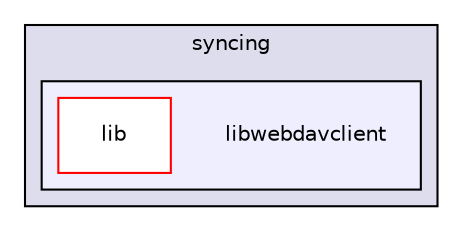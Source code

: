 digraph "utils/syncing/libwebdavclient" {
  compound=true
  node [ fontsize="10", fontname="Helvetica"];
  edge [ labelfontsize="10", labelfontname="Helvetica"];
  subgraph clusterdir_c28dff6429c12561b3cf46c84bdb6431 {
    graph [ bgcolor="#ddddee", pencolor="black", label="syncing" fontname="Helvetica", fontsize="10", URL="dir_c28dff6429c12561b3cf46c84bdb6431.html"]
  subgraph clusterdir_fdd29e4c9f0aff584bc58d09ff791ed4 {
    graph [ bgcolor="#eeeeff", pencolor="black", label="" URL="dir_fdd29e4c9f0aff584bc58d09ff791ed4.html"];
    dir_fdd29e4c9f0aff584bc58d09ff791ed4 [shape=plaintext label="libwebdavclient"];
    dir_d0d2ba4a2081f1b344b7e332caf3ed61 [shape=box label="lib" color="red" fillcolor="white" style="filled" URL="dir_d0d2ba4a2081f1b344b7e332caf3ed61.html"];
  }
  }
}
